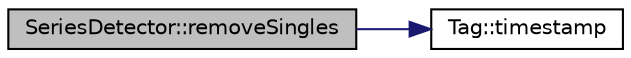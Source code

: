 digraph "SeriesDetector::removeSingles"
{
 // LATEX_PDF_SIZE
  edge [fontname="Helvetica",fontsize="10",labelfontname="Helvetica",labelfontsize="10"];
  node [fontname="Helvetica",fontsize="10",shape=record];
  rankdir="LR";
  Node1 [label="SeriesDetector::removeSingles",height=0.2,width=0.4,color="black", fillcolor="grey75", style="filled", fontcolor="black",tooltip=" "];
  Node1 -> Node2 [color="midnightblue",fontsize="10",style="solid",fontname="Helvetica"];
  Node2 [label="Tag::timestamp",height=0.2,width=0.4,color="black", fillcolor="white", style="filled",URL="$namespace_tag.html#a715a59207b5c26ef040018e76d43a43f",tooltip=" "];
}
